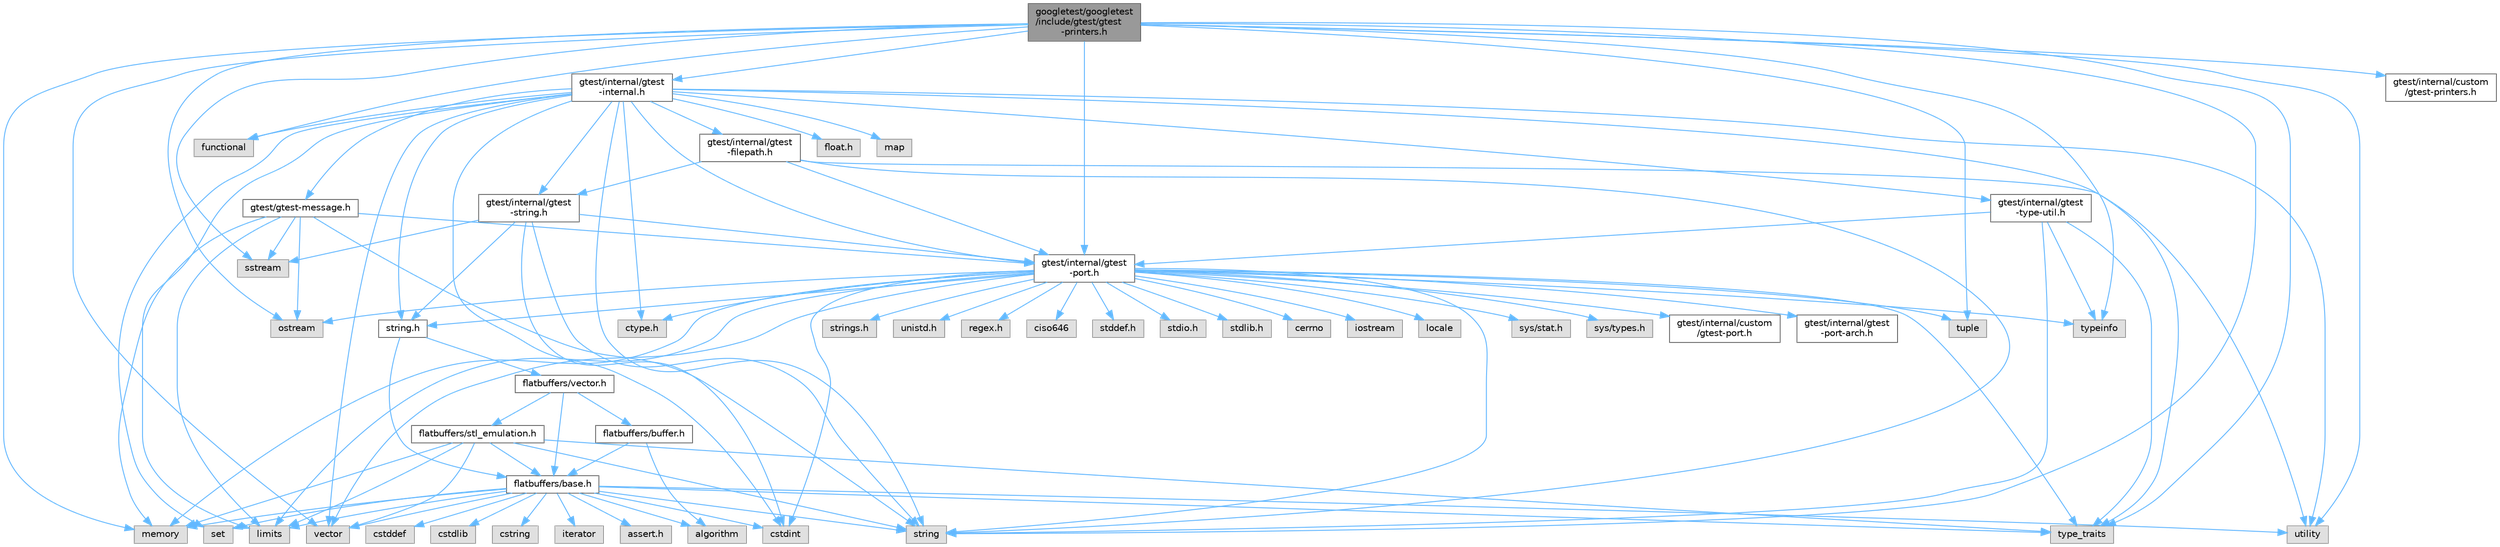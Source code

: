 digraph "googletest/googletest/include/gtest/gtest-printers.h"
{
 // LATEX_PDF_SIZE
  bgcolor="transparent";
  edge [fontname=Helvetica,fontsize=10,labelfontname=Helvetica,labelfontsize=10];
  node [fontname=Helvetica,fontsize=10,shape=box,height=0.2,width=0.4];
  Node1 [id="Node000001",label="googletest/googletest\l/include/gtest/gtest\l-printers.h",height=0.2,width=0.4,color="gray40", fillcolor="grey60", style="filled", fontcolor="black",tooltip=" "];
  Node1 -> Node2 [id="edge1_Node000001_Node000002",color="steelblue1",style="solid",tooltip=" "];
  Node2 [id="Node000002",label="functional",height=0.2,width=0.4,color="grey60", fillcolor="#E0E0E0", style="filled",tooltip=" "];
  Node1 -> Node3 [id="edge2_Node000001_Node000003",color="steelblue1",style="solid",tooltip=" "];
  Node3 [id="Node000003",label="memory",height=0.2,width=0.4,color="grey60", fillcolor="#E0E0E0", style="filled",tooltip=" "];
  Node1 -> Node4 [id="edge3_Node000001_Node000004",color="steelblue1",style="solid",tooltip=" "];
  Node4 [id="Node000004",label="ostream",height=0.2,width=0.4,color="grey60", fillcolor="#E0E0E0", style="filled",tooltip=" "];
  Node1 -> Node5 [id="edge4_Node000001_Node000005",color="steelblue1",style="solid",tooltip=" "];
  Node5 [id="Node000005",label="sstream",height=0.2,width=0.4,color="grey60", fillcolor="#E0E0E0", style="filled",tooltip=" "];
  Node1 -> Node6 [id="edge5_Node000001_Node000006",color="steelblue1",style="solid",tooltip=" "];
  Node6 [id="Node000006",label="string",height=0.2,width=0.4,color="grey60", fillcolor="#E0E0E0", style="filled",tooltip=" "];
  Node1 -> Node7 [id="edge6_Node000001_Node000007",color="steelblue1",style="solid",tooltip=" "];
  Node7 [id="Node000007",label="tuple",height=0.2,width=0.4,color="grey60", fillcolor="#E0E0E0", style="filled",tooltip=" "];
  Node1 -> Node8 [id="edge7_Node000001_Node000008",color="steelblue1",style="solid",tooltip=" "];
  Node8 [id="Node000008",label="type_traits",height=0.2,width=0.4,color="grey60", fillcolor="#E0E0E0", style="filled",tooltip=" "];
  Node1 -> Node9 [id="edge8_Node000001_Node000009",color="steelblue1",style="solid",tooltip=" "];
  Node9 [id="Node000009",label="typeinfo",height=0.2,width=0.4,color="grey60", fillcolor="#E0E0E0", style="filled",tooltip=" "];
  Node1 -> Node10 [id="edge9_Node000001_Node000010",color="steelblue1",style="solid",tooltip=" "];
  Node10 [id="Node000010",label="utility",height=0.2,width=0.4,color="grey60", fillcolor="#E0E0E0", style="filled",tooltip=" "];
  Node1 -> Node11 [id="edge10_Node000001_Node000011",color="steelblue1",style="solid",tooltip=" "];
  Node11 [id="Node000011",label="vector",height=0.2,width=0.4,color="grey60", fillcolor="#E0E0E0", style="filled",tooltip=" "];
  Node1 -> Node12 [id="edge11_Node000001_Node000012",color="steelblue1",style="solid",tooltip=" "];
  Node12 [id="Node000012",label="gtest/internal/gtest\l-internal.h",height=0.2,width=0.4,color="grey40", fillcolor="white", style="filled",URL="$gtest-internal_8h.html",tooltip=" "];
  Node12 -> Node13 [id="edge12_Node000012_Node000013",color="steelblue1",style="solid",tooltip=" "];
  Node13 [id="Node000013",label="gtest/internal/gtest\l-port.h",height=0.2,width=0.4,color="grey40", fillcolor="white", style="filled",URL="$gtest-port_8h.html",tooltip=" "];
  Node13 -> Node14 [id="edge13_Node000013_Node000014",color="steelblue1",style="solid",tooltip=" "];
  Node14 [id="Node000014",label="ciso646",height=0.2,width=0.4,color="grey60", fillcolor="#E0E0E0", style="filled",tooltip=" "];
  Node13 -> Node15 [id="edge14_Node000013_Node000015",color="steelblue1",style="solid",tooltip=" "];
  Node15 [id="Node000015",label="ctype.h",height=0.2,width=0.4,color="grey60", fillcolor="#E0E0E0", style="filled",tooltip=" "];
  Node13 -> Node16 [id="edge15_Node000013_Node000016",color="steelblue1",style="solid",tooltip=" "];
  Node16 [id="Node000016",label="stddef.h",height=0.2,width=0.4,color="grey60", fillcolor="#E0E0E0", style="filled",tooltip=" "];
  Node13 -> Node17 [id="edge16_Node000013_Node000017",color="steelblue1",style="solid",tooltip=" "];
  Node17 [id="Node000017",label="stdio.h",height=0.2,width=0.4,color="grey60", fillcolor="#E0E0E0", style="filled",tooltip=" "];
  Node13 -> Node18 [id="edge17_Node000013_Node000018",color="steelblue1",style="solid",tooltip=" "];
  Node18 [id="Node000018",label="stdlib.h",height=0.2,width=0.4,color="grey60", fillcolor="#E0E0E0", style="filled",tooltip=" "];
  Node13 -> Node19 [id="edge18_Node000013_Node000019",color="steelblue1",style="solid",tooltip=" "];
  Node19 [id="Node000019",label="string.h",height=0.2,width=0.4,color="grey40", fillcolor="white", style="filled",URL="$string_8h.html",tooltip=" "];
  Node19 -> Node20 [id="edge19_Node000019_Node000020",color="steelblue1",style="solid",tooltip=" "];
  Node20 [id="Node000020",label="flatbuffers/base.h",height=0.2,width=0.4,color="grey40", fillcolor="white", style="filled",URL="$base_8h.html",tooltip=" "];
  Node20 -> Node21 [id="edge20_Node000020_Node000021",color="steelblue1",style="solid",tooltip=" "];
  Node21 [id="Node000021",label="assert.h",height=0.2,width=0.4,color="grey60", fillcolor="#E0E0E0", style="filled",tooltip=" "];
  Node20 -> Node22 [id="edge21_Node000020_Node000022",color="steelblue1",style="solid",tooltip=" "];
  Node22 [id="Node000022",label="cstdint",height=0.2,width=0.4,color="grey60", fillcolor="#E0E0E0", style="filled",tooltip=" "];
  Node20 -> Node23 [id="edge22_Node000020_Node000023",color="steelblue1",style="solid",tooltip=" "];
  Node23 [id="Node000023",label="cstddef",height=0.2,width=0.4,color="grey60", fillcolor="#E0E0E0", style="filled",tooltip=" "];
  Node20 -> Node24 [id="edge23_Node000020_Node000024",color="steelblue1",style="solid",tooltip=" "];
  Node24 [id="Node000024",label="cstdlib",height=0.2,width=0.4,color="grey60", fillcolor="#E0E0E0", style="filled",tooltip=" "];
  Node20 -> Node25 [id="edge24_Node000020_Node000025",color="steelblue1",style="solid",tooltip=" "];
  Node25 [id="Node000025",label="cstring",height=0.2,width=0.4,color="grey60", fillcolor="#E0E0E0", style="filled",tooltip=" "];
  Node20 -> Node10 [id="edge25_Node000020_Node000010",color="steelblue1",style="solid",tooltip=" "];
  Node20 -> Node6 [id="edge26_Node000020_Node000006",color="steelblue1",style="solid",tooltip=" "];
  Node20 -> Node8 [id="edge27_Node000020_Node000008",color="steelblue1",style="solid",tooltip=" "];
  Node20 -> Node11 [id="edge28_Node000020_Node000011",color="steelblue1",style="solid",tooltip=" "];
  Node20 -> Node26 [id="edge29_Node000020_Node000026",color="steelblue1",style="solid",tooltip=" "];
  Node26 [id="Node000026",label="set",height=0.2,width=0.4,color="grey60", fillcolor="#E0E0E0", style="filled",tooltip=" "];
  Node20 -> Node27 [id="edge30_Node000020_Node000027",color="steelblue1",style="solid",tooltip=" "];
  Node27 [id="Node000027",label="algorithm",height=0.2,width=0.4,color="grey60", fillcolor="#E0E0E0", style="filled",tooltip=" "];
  Node20 -> Node28 [id="edge31_Node000020_Node000028",color="steelblue1",style="solid",tooltip=" "];
  Node28 [id="Node000028",label="limits",height=0.2,width=0.4,color="grey60", fillcolor="#E0E0E0", style="filled",tooltip=" "];
  Node20 -> Node29 [id="edge32_Node000020_Node000029",color="steelblue1",style="solid",tooltip=" "];
  Node29 [id="Node000029",label="iterator",height=0.2,width=0.4,color="grey60", fillcolor="#E0E0E0", style="filled",tooltip=" "];
  Node20 -> Node3 [id="edge33_Node000020_Node000003",color="steelblue1",style="solid",tooltip=" "];
  Node19 -> Node30 [id="edge34_Node000019_Node000030",color="steelblue1",style="solid",tooltip=" "];
  Node30 [id="Node000030",label="flatbuffers/vector.h",height=0.2,width=0.4,color="grey40", fillcolor="white", style="filled",URL="$vector_8h.html",tooltip=" "];
  Node30 -> Node20 [id="edge35_Node000030_Node000020",color="steelblue1",style="solid",tooltip=" "];
  Node30 -> Node31 [id="edge36_Node000030_Node000031",color="steelblue1",style="solid",tooltip=" "];
  Node31 [id="Node000031",label="flatbuffers/buffer.h",height=0.2,width=0.4,color="grey40", fillcolor="white", style="filled",URL="$buffer_8h.html",tooltip=" "];
  Node31 -> Node27 [id="edge37_Node000031_Node000027",color="steelblue1",style="solid",tooltip=" "];
  Node31 -> Node20 [id="edge38_Node000031_Node000020",color="steelblue1",style="solid",tooltip=" "];
  Node30 -> Node32 [id="edge39_Node000030_Node000032",color="steelblue1",style="solid",tooltip=" "];
  Node32 [id="Node000032",label="flatbuffers/stl_emulation.h",height=0.2,width=0.4,color="grey40", fillcolor="white", style="filled",URL="$stl__emulation_8h.html",tooltip=" "];
  Node32 -> Node20 [id="edge40_Node000032_Node000020",color="steelblue1",style="solid",tooltip=" "];
  Node32 -> Node6 [id="edge41_Node000032_Node000006",color="steelblue1",style="solid",tooltip=" "];
  Node32 -> Node8 [id="edge42_Node000032_Node000008",color="steelblue1",style="solid",tooltip=" "];
  Node32 -> Node11 [id="edge43_Node000032_Node000011",color="steelblue1",style="solid",tooltip=" "];
  Node32 -> Node3 [id="edge44_Node000032_Node000003",color="steelblue1",style="solid",tooltip=" "];
  Node32 -> Node28 [id="edge45_Node000032_Node000028",color="steelblue1",style="solid",tooltip=" "];
  Node13 -> Node33 [id="edge46_Node000013_Node000033",color="steelblue1",style="solid",tooltip=" "];
  Node33 [id="Node000033",label="cerrno",height=0.2,width=0.4,color="grey60", fillcolor="#E0E0E0", style="filled",tooltip=" "];
  Node13 -> Node22 [id="edge47_Node000013_Node000022",color="steelblue1",style="solid",tooltip=" "];
  Node13 -> Node34 [id="edge48_Node000013_Node000034",color="steelblue1",style="solid",tooltip=" "];
  Node34 [id="Node000034",label="iostream",height=0.2,width=0.4,color="grey60", fillcolor="#E0E0E0", style="filled",tooltip=" "];
  Node13 -> Node28 [id="edge49_Node000013_Node000028",color="steelblue1",style="solid",tooltip=" "];
  Node13 -> Node35 [id="edge50_Node000013_Node000035",color="steelblue1",style="solid",tooltip=" "];
  Node35 [id="Node000035",label="locale",height=0.2,width=0.4,color="grey60", fillcolor="#E0E0E0", style="filled",tooltip=" "];
  Node13 -> Node3 [id="edge51_Node000013_Node000003",color="steelblue1",style="solid",tooltip=" "];
  Node13 -> Node4 [id="edge52_Node000013_Node000004",color="steelblue1",style="solid",tooltip=" "];
  Node13 -> Node6 [id="edge53_Node000013_Node000006",color="steelblue1",style="solid",tooltip=" "];
  Node13 -> Node7 [id="edge54_Node000013_Node000007",color="steelblue1",style="solid",tooltip=" "];
  Node13 -> Node8 [id="edge55_Node000013_Node000008",color="steelblue1",style="solid",tooltip=" "];
  Node13 -> Node11 [id="edge56_Node000013_Node000011",color="steelblue1",style="solid",tooltip=" "];
  Node13 -> Node36 [id="edge57_Node000013_Node000036",color="steelblue1",style="solid",tooltip=" "];
  Node36 [id="Node000036",label="sys/stat.h",height=0.2,width=0.4,color="grey60", fillcolor="#E0E0E0", style="filled",tooltip=" "];
  Node13 -> Node37 [id="edge58_Node000013_Node000037",color="steelblue1",style="solid",tooltip=" "];
  Node37 [id="Node000037",label="sys/types.h",height=0.2,width=0.4,color="grey60", fillcolor="#E0E0E0", style="filled",tooltip=" "];
  Node13 -> Node38 [id="edge59_Node000013_Node000038",color="steelblue1",style="solid",tooltip=" "];
  Node38 [id="Node000038",label="gtest/internal/custom\l/gtest-port.h",height=0.2,width=0.4,color="grey40", fillcolor="white", style="filled",URL="$custom_2gtest-port_8h.html",tooltip=" "];
  Node13 -> Node39 [id="edge60_Node000013_Node000039",color="steelblue1",style="solid",tooltip=" "];
  Node39 [id="Node000039",label="gtest/internal/gtest\l-port-arch.h",height=0.2,width=0.4,color="grey40", fillcolor="white", style="filled",URL="$gtest-port-arch_8h.html",tooltip=" "];
  Node13 -> Node40 [id="edge61_Node000013_Node000040",color="steelblue1",style="solid",tooltip=" "];
  Node40 [id="Node000040",label="strings.h",height=0.2,width=0.4,color="grey60", fillcolor="#E0E0E0", style="filled",tooltip=" "];
  Node13 -> Node41 [id="edge62_Node000013_Node000041",color="steelblue1",style="solid",tooltip=" "];
  Node41 [id="Node000041",label="unistd.h",height=0.2,width=0.4,color="grey60", fillcolor="#E0E0E0", style="filled",tooltip=" "];
  Node13 -> Node42 [id="edge63_Node000013_Node000042",color="steelblue1",style="solid",tooltip=" "];
  Node42 [id="Node000042",label="regex.h",height=0.2,width=0.4,color="grey60", fillcolor="#E0E0E0", style="filled",tooltip=" "];
  Node13 -> Node9 [id="edge64_Node000013_Node000009",color="steelblue1",style="solid",tooltip=" "];
  Node12 -> Node15 [id="edge65_Node000012_Node000015",color="steelblue1",style="solid",tooltip=" "];
  Node12 -> Node43 [id="edge66_Node000012_Node000043",color="steelblue1",style="solid",tooltip=" "];
  Node43 [id="Node000043",label="float.h",height=0.2,width=0.4,color="grey60", fillcolor="#E0E0E0", style="filled",tooltip=" "];
  Node12 -> Node19 [id="edge67_Node000012_Node000019",color="steelblue1",style="solid",tooltip=" "];
  Node12 -> Node22 [id="edge68_Node000012_Node000022",color="steelblue1",style="solid",tooltip=" "];
  Node12 -> Node2 [id="edge69_Node000012_Node000002",color="steelblue1",style="solid",tooltip=" "];
  Node12 -> Node28 [id="edge70_Node000012_Node000028",color="steelblue1",style="solid",tooltip=" "];
  Node12 -> Node44 [id="edge71_Node000012_Node000044",color="steelblue1",style="solid",tooltip=" "];
  Node44 [id="Node000044",label="map",height=0.2,width=0.4,color="grey60", fillcolor="#E0E0E0", style="filled",tooltip=" "];
  Node12 -> Node26 [id="edge72_Node000012_Node000026",color="steelblue1",style="solid",tooltip=" "];
  Node12 -> Node6 [id="edge73_Node000012_Node000006",color="steelblue1",style="solid",tooltip=" "];
  Node12 -> Node8 [id="edge74_Node000012_Node000008",color="steelblue1",style="solid",tooltip=" "];
  Node12 -> Node10 [id="edge75_Node000012_Node000010",color="steelblue1",style="solid",tooltip=" "];
  Node12 -> Node11 [id="edge76_Node000012_Node000011",color="steelblue1",style="solid",tooltip=" "];
  Node12 -> Node45 [id="edge77_Node000012_Node000045",color="steelblue1",style="solid",tooltip=" "];
  Node45 [id="Node000045",label="gtest/gtest-message.h",height=0.2,width=0.4,color="grey40", fillcolor="white", style="filled",URL="$gtest-message_8h.html",tooltip=" "];
  Node45 -> Node28 [id="edge78_Node000045_Node000028",color="steelblue1",style="solid",tooltip=" "];
  Node45 -> Node3 [id="edge79_Node000045_Node000003",color="steelblue1",style="solid",tooltip=" "];
  Node45 -> Node4 [id="edge80_Node000045_Node000004",color="steelblue1",style="solid",tooltip=" "];
  Node45 -> Node5 [id="edge81_Node000045_Node000005",color="steelblue1",style="solid",tooltip=" "];
  Node45 -> Node6 [id="edge82_Node000045_Node000006",color="steelblue1",style="solid",tooltip=" "];
  Node45 -> Node13 [id="edge83_Node000045_Node000013",color="steelblue1",style="solid",tooltip=" "];
  Node12 -> Node46 [id="edge84_Node000012_Node000046",color="steelblue1",style="solid",tooltip=" "];
  Node46 [id="Node000046",label="gtest/internal/gtest\l-filepath.h",height=0.2,width=0.4,color="grey40", fillcolor="white", style="filled",URL="$gtest-filepath_8h.html",tooltip=" "];
  Node46 -> Node6 [id="edge85_Node000046_Node000006",color="steelblue1",style="solid",tooltip=" "];
  Node46 -> Node10 [id="edge86_Node000046_Node000010",color="steelblue1",style="solid",tooltip=" "];
  Node46 -> Node13 [id="edge87_Node000046_Node000013",color="steelblue1",style="solid",tooltip=" "];
  Node46 -> Node47 [id="edge88_Node000046_Node000047",color="steelblue1",style="solid",tooltip=" "];
  Node47 [id="Node000047",label="gtest/internal/gtest\l-string.h",height=0.2,width=0.4,color="grey40", fillcolor="white", style="filled",URL="$gtest-string_8h.html",tooltip=" "];
  Node47 -> Node19 [id="edge89_Node000047_Node000019",color="steelblue1",style="solid",tooltip=" "];
  Node47 -> Node22 [id="edge90_Node000047_Node000022",color="steelblue1",style="solid",tooltip=" "];
  Node47 -> Node5 [id="edge91_Node000047_Node000005",color="steelblue1",style="solid",tooltip=" "];
  Node47 -> Node6 [id="edge92_Node000047_Node000006",color="steelblue1",style="solid",tooltip=" "];
  Node47 -> Node13 [id="edge93_Node000047_Node000013",color="steelblue1",style="solid",tooltip=" "];
  Node12 -> Node47 [id="edge94_Node000012_Node000047",color="steelblue1",style="solid",tooltip=" "];
  Node12 -> Node48 [id="edge95_Node000012_Node000048",color="steelblue1",style="solid",tooltip=" "];
  Node48 [id="Node000048",label="gtest/internal/gtest\l-type-util.h",height=0.2,width=0.4,color="grey40", fillcolor="white", style="filled",URL="$gtest-type-util_8h.html",tooltip=" "];
  Node48 -> Node6 [id="edge96_Node000048_Node000006",color="steelblue1",style="solid",tooltip=" "];
  Node48 -> Node8 [id="edge97_Node000048_Node000008",color="steelblue1",style="solid",tooltip=" "];
  Node48 -> Node9 [id="edge98_Node000048_Node000009",color="steelblue1",style="solid",tooltip=" "];
  Node48 -> Node13 [id="edge99_Node000048_Node000013",color="steelblue1",style="solid",tooltip=" "];
  Node1 -> Node13 [id="edge100_Node000001_Node000013",color="steelblue1",style="solid",tooltip=" "];
  Node1 -> Node49 [id="edge101_Node000001_Node000049",color="steelblue1",style="solid",tooltip=" "];
  Node49 [id="Node000049",label="gtest/internal/custom\l/gtest-printers.h",height=0.2,width=0.4,color="grey40", fillcolor="white", style="filled",URL="$internal_2custom_2gtest-printers_8h.html",tooltip=" "];
}
